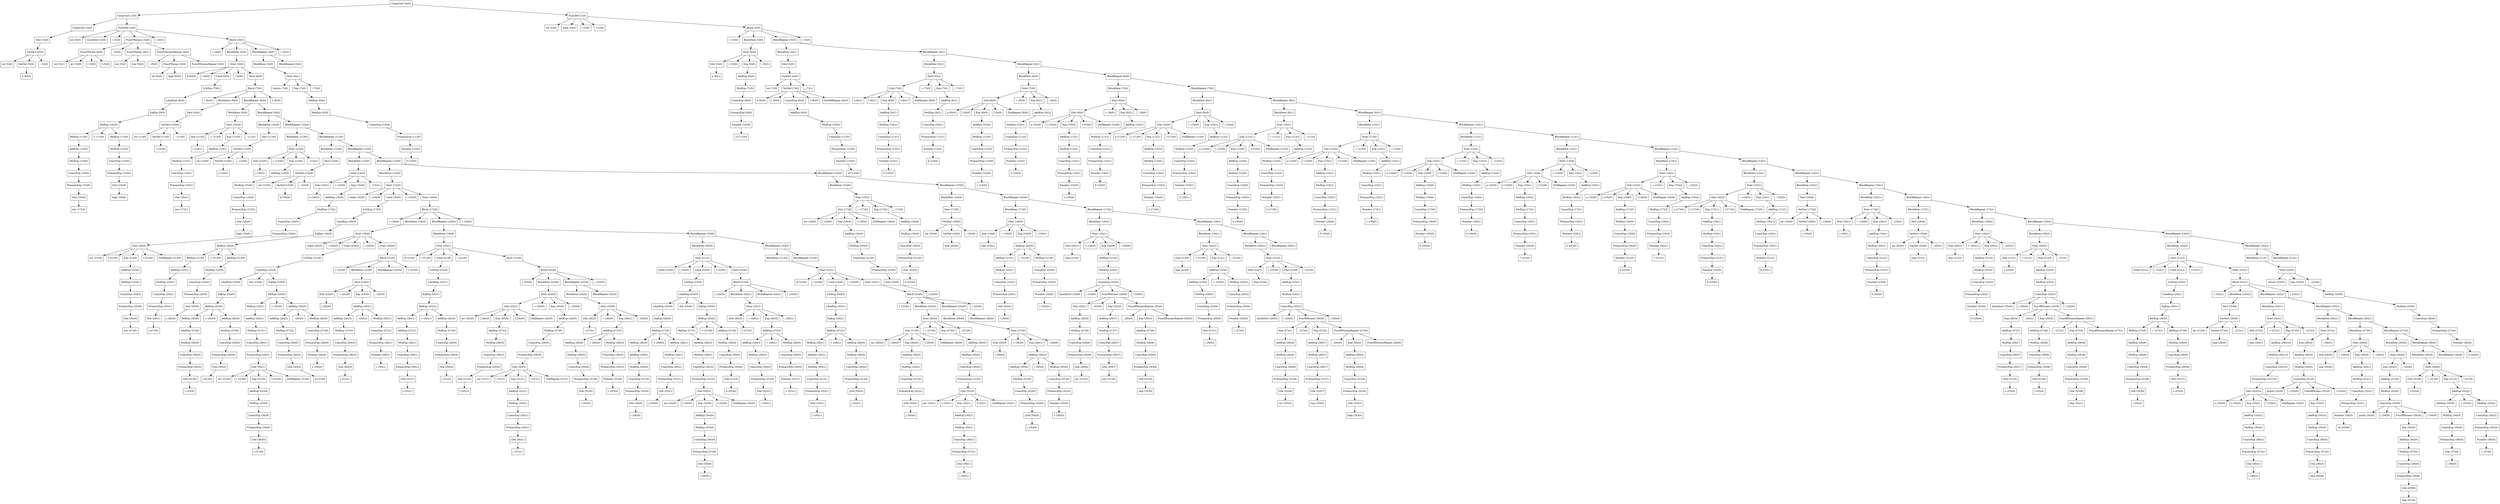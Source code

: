 digraph tree {
	fontname = "Consolas"
	fontsize = 24
	node[shape = "box"]

	"CompUnit (0)(0)" -> "CompUnit (1)(0)";
	"CompUnit (0)(0)" -> "FuncDef (1)(0)";
	"CompUnit (1)(0)" -> "CompUnit (2)(0)";
	"CompUnit (1)(0)" -> "FuncDef (2)(0)";
	"FuncDef (1)(0)" -> "int (2)(0)";
	"FuncDef (1)(0)" -> "main (2)(0)";
	"FuncDef (1)(0)" -> "( (2)(0)";
	"FuncDef (1)(0)" -> ") (2)(0)";
	"FuncDef (1)(0)" -> "Block (2)(0)";
	"CompUnit (2)(0)" -> "Decl (3)(0)";
	"FuncDef (2)(0)" -> "int (3)(0)";
	"FuncDef (2)(0)" -> "QuickSort (3)(0)";
	"FuncDef (2)(0)" -> "( (3)(0)";
	"FuncDef (2)(0)" -> "FuncFParams (3)(0)";
	"FuncDef (2)(0)" -> ") (3)(0)";
	"FuncDef (2)(0)" -> "Block (3)(0)";
	"Block (2)(0)" -> "{ (3)(0)";
	"Block (2)(0)" -> "BlockItem (3)(0)";
	"Block (2)(0)" -> "BlockRepeat (3)(0)";
	"Block (2)(0)" -> "} (3)(0)";
	"Decl (3)(0)" -> "VarDecl (4)(0)";
	"FuncFParams (3)(0)" -> "FuncFParam (4)(0)";
	"FuncFParams (3)(0)" -> ", (4)(0)";
	"FuncFParams (3)(0)" -> "FuncFParam (4)(1)";
	"FuncFParams (3)(0)" -> "FuncFParamsRepeat (4)(0)";
	"Block (3)(0)" -> "{ (4)(0)";
	"Block (3)(0)" -> "BlockItem (4)(0)";
	"Block (3)(0)" -> "BlockRepeat (4)(0)";
	"Block (3)(0)" -> "} (4)(0)";
	"BlockItem (3)(0)" -> "Stmt (4)(0)";
	"BlockRepeat (3)(0)" -> "BlockItem (4)(1)";
	"BlockRepeat (3)(0)" -> "BlockRepeat (4)(1)";
	"VarDecl (4)(0)" -> "int (5)(0)";
	"VarDecl (4)(0)" -> "VarDef (5)(0)";
	"VarDecl (4)(0)" -> "; (5)(0)";
	"FuncFParam (4)(0)" -> "int (5)(1)";
	"FuncFParam (4)(0)" -> "arr (5)(0)";
	"FuncFParam (4)(0)" -> "[ (5)(0)";
	"FuncFParam (4)(0)" -> "] (5)(0)";
	"FuncFParam (4)(1)" -> "int (5)(2)";
	"FuncFParam (4)(1)" -> "low (5)(0)";
	"FuncFParamsRepeat (4)(0)" -> ", (5)(0)";
	"FuncFParamsRepeat (4)(0)" -> "FuncFParam (5)(0)";
	"FuncFParamsRepeat (4)(0)" -> "FuncFParamsRepeat (5)(0)";
	"BlockItem (4)(0)" -> "Stmt (5)(0)";
	"BlockRepeat (4)(0)" -> "BlockItem (5)(0)";
	"BlockRepeat (4)(0)" -> "BlockRepeat (5)(0)";
	"Stmt (4)(0)" -> "LVal (5)(0)";
	"Stmt (4)(0)" -> "= (5)(0)";
	"Stmt (4)(0)" -> "Exp (5)(0)";
	"Stmt (4)(0)" -> "; (5)(1)";
	"BlockItem (4)(1)" -> "Decl (5)(0)";
	"BlockRepeat (4)(1)" -> "BlockItem (5)(1)";
	"BlockRepeat (4)(1)" -> "BlockRepeat (5)(1)";
	"VarDef (5)(0)" -> "n (6)(0)";
	"FuncFParam (5)(0)" -> "int (6)(0)";
	"FuncFParam (5)(0)" -> "high (6)(0)";
	"Stmt (5)(0)" -> "if (6)(0)";
	"Stmt (5)(0)" -> "( (6)(0)";
	"Stmt (5)(0)" -> "Cond (6)(0)";
	"Stmt (5)(0)" -> ") (6)(0)";
	"Stmt (5)(0)" -> "Stmt (6)(0)";
	"BlockItem (5)(0)" -> "Stmt (6)(1)";
	"LVal (5)(0)" -> "n (6)(1)";
	"Exp (5)(0)" -> "AddExp (6)(0)";
	"Decl (5)(0)" -> "VarDecl (6)(0)";
	"BlockItem (5)(1)" -> "Stmt (6)(2)";
	"BlockRepeat (5)(1)" -> "BlockItem (6)(0)";
	"BlockRepeat (5)(1)" -> "BlockRepeat (6)(0)";
	"Cond (6)(0)" -> "LOrExp (7)(0)";
	"Stmt (6)(0)" -> "Block (7)(0)";
	"Stmt (6)(1)" -> "return (7)(0)";
	"Stmt (6)(1)" -> "Exp (7)(0)";
	"Stmt (6)(1)" -> "; (7)(0)";
	"AddExp (6)(0)" -> "MulExp (7)(0)";
	"VarDecl (6)(0)" -> "int (7)(0)";
	"VarDecl (6)(0)" -> "VarDef (7)(0)";
	"VarDecl (6)(0)" -> "; (7)(1)";
	"Stmt (6)(2)" -> "LVal (7)(0)";
	"Stmt (6)(2)" -> "= (7)(0)";
	"Stmt (6)(2)" -> "Exp (7)(1)";
	"Stmt (6)(2)" -> "; (7)(2)";
	"BlockItem (6)(0)" -> "Stmt (7)(0)";
	"BlockRepeat (6)(0)" -> "BlockItem (7)(0)";
	"BlockRepeat (6)(0)" -> "BlockRepeat (7)(0)";
	"LOrExp (7)(0)" -> "LAndExp (8)(0)";
	"Block (7)(0)" -> "{ (8)(0)";
	"Block (7)(0)" -> "BlockItem (8)(0)";
	"Block (7)(0)" -> "BlockRepeat (8)(0)";
	"Block (7)(0)" -> "} (8)(0)";
	"Exp (7)(0)" -> "AddExp (8)(0)";
	"MulExp (7)(0)" -> "UnaryExp (8)(0)";
	"VarDef (7)(0)" -> "a (8)(0)";
	"VarDef (7)(0)" -> "[ (8)(0)";
	"VarDef (7)(0)" -> "ConstExp (8)(0)";
	"VarDef (7)(0)" -> "] (8)(0)";
	"VarDef (7)(0)" -> "VarDefRepeat (8)(0)";
	"LVal (7)(0)" -> "a (8)(1)";
	"LVal (7)(0)" -> "[ (8)(1)";
	"LVal (7)(0)" -> "Exp (8)(0)";
	"LVal (7)(0)" -> "] (8)(1)";
	"LVal (7)(0)" -> "LValRepeat (8)(0)";
	"Exp (7)(1)" -> "AddExp (8)(1)";
	"Stmt (7)(0)" -> "LVal (8)(0)";
	"Stmt (7)(0)" -> "= (8)(0)";
	"Stmt (7)(0)" -> "Exp (8)(1)";
	"Stmt (7)(0)" -> "; (8)(0)";
	"BlockItem (7)(0)" -> "Stmt (8)(0)";
	"BlockRepeat (7)(0)" -> "BlockItem (8)(1)";
	"BlockRepeat (7)(0)" -> "BlockRepeat (8)(1)";
	"LAndExp (8)(0)" -> "EqExp (9)(0)";
	"BlockItem (8)(0)" -> "Decl (9)(0)";
	"BlockRepeat (8)(0)" -> "BlockItem (9)(0)";
	"BlockRepeat (8)(0)" -> "BlockRepeat (9)(0)";
	"AddExp (8)(0)" -> "MulExp (9)(0)";
	"UnaryExp (8)(0)" -> "PrimaryExp (9)(0)";
	"ConstExp (8)(0)" -> "AddExp (9)(0)";
	"Exp (8)(0)" -> "AddExp (9)(1)";
	"AddExp (8)(1)" -> "MulExp (9)(1)";
	"LVal (8)(0)" -> "a (9)(0)";
	"LVal (8)(0)" -> "[ (9)(0)";
	"LVal (8)(0)" -> "Exp (9)(0)";
	"LVal (8)(0)" -> "] (9)(0)";
	"LVal (8)(0)" -> "LValRepeat (9)(0)";
	"Exp (8)(1)" -> "AddExp (9)(2)";
	"Stmt (8)(0)" -> "LVal (9)(0)";
	"Stmt (8)(0)" -> "= (9)(0)";
	"Stmt (8)(0)" -> "Exp (9)(1)";
	"Stmt (8)(0)" -> "; (9)(0)";
	"BlockItem (8)(1)" -> "Stmt (9)(0)";
	"BlockRepeat (8)(1)" -> "BlockItem (9)(1)";
	"BlockRepeat (8)(1)" -> "BlockRepeat (9)(1)";
	"EqExp (9)(0)" -> "RelExp (10)(0)";
	"Decl (9)(0)" -> "VarDecl (10)(0)";
	"BlockItem (9)(0)" -> "Stmt (10)(0)";
	"BlockRepeat (9)(0)" -> "BlockItem (10)(0)";
	"BlockRepeat (9)(0)" -> "BlockRepeat (10)(0)";
	"MulExp (9)(0)" -> "UnaryExp (10)(0)";
	"PrimaryExp (9)(0)" -> "Number (10)(0)";
	"AddExp (9)(0)" -> "MulExp (10)(0)";
	"AddExp (9)(1)" -> "MulExp (10)(1)";
	"MulExp (9)(1)" -> "UnaryExp (10)(1)";
	"Exp (9)(0)" -> "AddExp (10)(0)";
	"AddExp (9)(2)" -> "MulExp (10)(2)";
	"LVal (9)(0)" -> "a (10)(0)";
	"LVal (9)(0)" -> "[ (10)(0)";
	"LVal (9)(0)" -> "Exp (10)(0)";
	"LVal (9)(0)" -> "] (10)(0)";
	"LVal (9)(0)" -> "LValRepeat (10)(0)";
	"Exp (9)(1)" -> "AddExp (10)(1)";
	"Stmt (9)(0)" -> "LVal (10)(0)";
	"Stmt (9)(0)" -> "= (10)(0)";
	"Stmt (9)(0)" -> "Exp (10)(1)";
	"Stmt (9)(0)" -> "; (10)(0)";
	"BlockItem (9)(1)" -> "Stmt (10)(1)";
	"BlockRepeat (9)(1)" -> "BlockItem (10)(1)";
	"BlockRepeat (9)(1)" -> "BlockRepeat (10)(1)";
	"RelExp (10)(0)" -> "RelExp (11)(0)";
	"RelExp (10)(0)" -> "< (11)(0)";
	"RelExp (10)(0)" -> "AddExp (11)(0)";
	"VarDecl (10)(0)" -> "int (11)(0)";
	"VarDecl (10)(0)" -> "VarDef (11)(0)";
	"VarDecl (10)(0)" -> "; (11)(0)";
	"Stmt (10)(0)" -> "LVal (11)(0)";
	"Stmt (10)(0)" -> "= (11)(0)";
	"Stmt (10)(0)" -> "Exp (11)(0)";
	"Stmt (10)(0)" -> "; (11)(1)";
	"BlockItem (10)(0)" -> "Decl (11)(0)";
	"BlockRepeat (10)(0)" -> "BlockItem (11)(0)";
	"BlockRepeat (10)(0)" -> "BlockRepeat (11)(0)";
	"UnaryExp (10)(0)" -> "PrimaryExp (11)(0)";
	"Number (10)(0)" -> "10 (11)(0)";
	"MulExp (10)(0)" -> "UnaryExp (11)(0)";
	"MulExp (10)(1)" -> "UnaryExp (11)(1)";
	"UnaryExp (10)(1)" -> "PrimaryExp (11)(1)";
	"AddExp (10)(0)" -> "MulExp (11)(0)";
	"MulExp (10)(2)" -> "UnaryExp (11)(2)";
	"Exp (10)(0)" -> "AddExp (11)(1)";
	"AddExp (10)(1)" -> "MulExp (11)(1)";
	"LVal (10)(0)" -> "a (11)(0)";
	"LVal (10)(0)" -> "[ (11)(0)";
	"LVal (10)(0)" -> "Exp (11)(1)";
	"LVal (10)(0)" -> "] (11)(0)";
	"LVal (10)(0)" -> "LValRepeat (11)(0)";
	"Exp (10)(1)" -> "AddExp (11)(2)";
	"Stmt (10)(1)" -> "LVal (11)(1)";
	"Stmt (10)(1)" -> "= (11)(1)";
	"Stmt (10)(1)" -> "Exp (11)(2)";
	"Stmt (10)(1)" -> "; (11)(2)";
	"BlockItem (10)(1)" -> "Stmt (11)(0)";
	"BlockRepeat (10)(1)" -> "BlockItem (11)(1)";
	"BlockRepeat (10)(1)" -> "BlockRepeat (11)(1)";
	"RelExp (11)(0)" -> "AddExp (12)(0)";
	"AddExp (11)(0)" -> "MulExp (12)(0)";
	"VarDef (11)(0)" -> "i (12)(0)";
	"LVal (11)(0)" -> "i (12)(1)";
	"Exp (11)(0)" -> "AddExp (12)(1)";
	"Decl (11)(0)" -> "VarDecl (12)(0)";
	"BlockItem (11)(0)" -> "Stmt (12)(0)";
	"BlockRepeat (11)(0)" -> "BlockItem (12)(0)";
	"BlockRepeat (11)(0)" -> "BlockRepeat (12)(0)";
	"PrimaryExp (11)(0)" -> "Number (12)(0)";
	"UnaryExp (11)(0)" -> "PrimaryExp (12)(0)";
	"UnaryExp (11)(1)" -> "PrimaryExp (12)(1)";
	"PrimaryExp (11)(1)" -> "Number (12)(1)";
	"MulExp (11)(0)" -> "UnaryExp (12)(0)";
	"UnaryExp (11)(2)" -> "PrimaryExp (12)(2)";
	"AddExp (11)(1)" -> "MulExp (12)(1)";
	"MulExp (11)(1)" -> "UnaryExp (12)(1)";
	"Exp (11)(1)" -> "AddExp (12)(2)";
	"AddExp (11)(2)" -> "MulExp (12)(2)";
	"LVal (11)(1)" -> "a (12)(0)";
	"LVal (11)(1)" -> "[ (12)(0)";
	"LVal (11)(1)" -> "Exp (12)(0)";
	"LVal (11)(1)" -> "] (12)(0)";
	"LVal (11)(1)" -> "LValRepeat (12)(0)";
	"Exp (11)(2)" -> "AddExp (12)(3)";
	"Stmt (11)(0)" -> "LVal (12)(0)";
	"Stmt (11)(0)" -> "= (12)(0)";
	"Stmt (11)(0)" -> "Exp (12)(1)";
	"Stmt (11)(0)" -> "; (12)(0)";
	"BlockItem (11)(1)" -> "Stmt (12)(1)";
	"BlockRepeat (11)(1)" -> "BlockItem (12)(1)";
	"BlockRepeat (11)(1)" -> "BlockRepeat (12)(1)";
	"AddExp (12)(0)" -> "MulExp (13)(0)";
	"MulExp (12)(0)" -> "UnaryExp (13)(0)";
	"AddExp (12)(1)" -> "MulExp (13)(1)";
	"VarDecl (12)(0)" -> "int (13)(0)";
	"VarDecl (12)(0)" -> "VarDef (13)(0)";
	"VarDecl (12)(0)" -> "; (13)(0)";
	"Stmt (12)(0)" -> "LVal (13)(0)";
	"Stmt (12)(0)" -> "= (13)(0)";
	"Stmt (12)(0)" -> "Exp (13)(0)";
	"Stmt (12)(0)" -> "; (13)(1)";
	"BlockItem (12)(0)" -> "Decl (13)(0)";
	"BlockRepeat (12)(0)" -> "BlockItem (13)(0)";
	"BlockRepeat (12)(0)" -> "BlockRepeat (13)(0)";
	"Number (12)(0)" -> "0 (13)(0)";
	"PrimaryExp (12)(0)" -> "Number (13)(0)";
	"PrimaryExp (12)(1)" -> "Number (13)(1)";
	"Number (12)(1)" -> "4 (13)(0)";
	"UnaryExp (12)(0)" -> "PrimaryExp (13)(0)";
	"PrimaryExp (12)(2)" -> "Number (13)(2)";
	"MulExp (12)(1)" -> "UnaryExp (13)(1)";
	"UnaryExp (12)(1)" -> "PrimaryExp (13)(1)";
	"AddExp (12)(2)" -> "MulExp (13)(2)";
	"MulExp (12)(2)" -> "UnaryExp (13)(2)";
	"Exp (12)(0)" -> "AddExp (13)(0)";
	"AddExp (12)(3)" -> "MulExp (13)(3)";
	"LVal (12)(0)" -> "a (13)(0)";
	"LVal (12)(0)" -> "[ (13)(0)";
	"LVal (12)(0)" -> "Exp (13)(1)";
	"LVal (12)(0)" -> "] (13)(0)";
	"LVal (12)(0)" -> "LValRepeat (13)(0)";
	"Exp (12)(1)" -> "AddExp (13)(1)";
	"Stmt (12)(1)" -> "LVal (13)(1)";
	"Stmt (12)(1)" -> "= (13)(1)";
	"Stmt (12)(1)" -> "Exp (13)(2)";
	"Stmt (12)(1)" -> "; (13)(2)";
	"BlockItem (12)(1)" -> "Stmt (13)(0)";
	"BlockRepeat (12)(1)" -> "BlockItem (13)(1)";
	"BlockRepeat (12)(1)" -> "BlockRepeat (13)(1)";
	"MulExp (13)(0)" -> "UnaryExp (14)(0)";
	"UnaryExp (13)(0)" -> "PrimaryExp (14)(0)";
	"MulExp (13)(1)" -> "UnaryExp (14)(1)";
	"VarDef (13)(0)" -> "j (14)(0)";
	"LVal (13)(0)" -> "j (14)(1)";
	"Exp (13)(0)" -> "AddExp (14)(0)";
	"Decl (13)(0)" -> "VarDecl (14)(0)";
	"BlockItem (13)(0)" -> "Stmt (14)(0)";
	"BlockRepeat (13)(0)" -> "BlockItem (14)(0)";
	"BlockRepeat (13)(0)" -> "BlockRepeat (14)(0)";
	"Number (13)(0)" -> "10 (14)(0)";
	"Number (13)(1)" -> "0 (14)(0)";
	"PrimaryExp (13)(0)" -> "Number (14)(0)";
	"Number (13)(2)" -> "3 (14)(0)";
	"UnaryExp (13)(1)" -> "PrimaryExp (14)(1)";
	"PrimaryExp (13)(1)" -> "Number (14)(1)";
	"MulExp (13)(2)" -> "UnaryExp (14)(2)";
	"UnaryExp (13)(2)" -> "PrimaryExp (14)(2)";
	"AddExp (13)(0)" -> "MulExp (14)(0)";
	"MulExp (13)(3)" -> "UnaryExp (14)(3)";
	"Exp (13)(1)" -> "AddExp (14)(1)";
	"AddExp (13)(1)" -> "MulExp (14)(1)";
	"LVal (13)(1)" -> "a (14)(0)";
	"LVal (13)(1)" -> "[ (14)(0)";
	"LVal (13)(1)" -> "Exp (14)(0)";
	"LVal (13)(1)" -> "] (14)(0)";
	"LVal (13)(1)" -> "LValRepeat (14)(0)";
	"Exp (13)(2)" -> "AddExp (14)(2)";
	"Stmt (13)(0)" -> "LVal (14)(0)";
	"Stmt (13)(0)" -> "= (14)(0)";
	"Stmt (13)(0)" -> "Exp (14)(1)";
	"Stmt (13)(0)" -> "; (14)(0)";
	"BlockItem (13)(1)" -> "Stmt (14)(1)";
	"BlockRepeat (13)(1)" -> "BlockItem (14)(1)";
	"BlockRepeat (13)(1)" -> "BlockRepeat (14)(1)";
	"UnaryExp (14)(0)" -> "PrimaryExp (15)(0)";
	"PrimaryExp (14)(0)" -> "LVal (15)(0)";
	"UnaryExp (14)(1)" -> "PrimaryExp (15)(1)";
	"AddExp (14)(0)" -> "MulExp (15)(0)";
	"VarDecl (14)(0)" -> "int (15)(0)";
	"VarDecl (14)(0)" -> "VarDef (15)(0)";
	"VarDecl (14)(0)" -> "; (15)(0)";
	"Stmt (14)(0)" -> "LVal (15)(1)";
	"Stmt (14)(0)" -> "= (15)(0)";
	"Stmt (14)(0)" -> "Exp (15)(0)";
	"Stmt (14)(0)" -> "; (15)(1)";
	"BlockItem (14)(0)" -> "Stmt (15)(0)";
	"BlockRepeat (14)(0)" -> "BlockItem (15)(0)";
	"BlockRepeat (14)(0)" -> "BlockRepeat (15)(0)";
	"Number (14)(0)" -> "1 (15)(0)";
	"PrimaryExp (14)(1)" -> "Number (15)(0)";
	"Number (14)(1)" -> "9 (15)(0)";
	"UnaryExp (14)(2)" -> "PrimaryExp (15)(2)";
	"PrimaryExp (14)(2)" -> "Number (15)(1)";
	"MulExp (14)(0)" -> "UnaryExp (15)(0)";
	"UnaryExp (14)(3)" -> "PrimaryExp (15)(3)";
	"AddExp (14)(1)" -> "MulExp (15)(1)";
	"MulExp (14)(1)" -> "UnaryExp (15)(1)";
	"Exp (14)(0)" -> "AddExp (15)(0)";
	"AddExp (14)(2)" -> "MulExp (15)(2)";
	"LVal (14)(0)" -> "a (15)(0)";
	"LVal (14)(0)" -> "[ (15)(0)";
	"LVal (14)(0)" -> "Exp (15)(1)";
	"LVal (14)(0)" -> "] (15)(0)";
	"LVal (14)(0)" -> "LValRepeat (15)(0)";
	"Exp (14)(1)" -> "AddExp (15)(1)";
	"Stmt (14)(1)" -> "LVal (15)(2)";
	"Stmt (14)(1)" -> "= (15)(1)";
	"Stmt (14)(1)" -> "Exp (15)(2)";
	"Stmt (14)(1)" -> "; (15)(2)";
	"BlockItem (14)(1)" -> "Stmt (15)(1)";
	"BlockRepeat (14)(1)" -> "BlockItem (15)(1)";
	"BlockRepeat (14)(1)" -> "BlockRepeat (15)(1)";
	"PrimaryExp (15)(0)" -> "LVal (16)(0)";
	"LVal (15)(0)" -> "high (16)(0)";
	"PrimaryExp (15)(1)" -> "LVal (16)(1)";
	"MulExp (15)(0)" -> "UnaryExp (16)(0)";
	"VarDef (15)(0)" -> "k (16)(0)";
	"LVal (15)(1)" -> "k (16)(1)";
	"Exp (15)(0)" -> "AddExp (16)(0)";
	"Stmt (15)(0)" -> "while (16)(0)";
	"Stmt (15)(0)" -> "( (16)(0)";
	"Stmt (15)(0)" -> "Cond (16)(0)";
	"Stmt (15)(0)" -> ") (16)(0)";
	"Stmt (15)(0)" -> "Stmt (16)(0)";
	"BlockItem (15)(0)" -> "Stmt (16)(1)";
	"BlockRepeat (15)(0)" -> "BlockItem (16)(0)";
	"BlockRepeat (15)(0)" -> "BlockRepeat (16)(0)";
	"Number (15)(0)" -> "2 (16)(0)";
	"PrimaryExp (15)(2)" -> "Number (16)(0)";
	"Number (15)(1)" -> "2 (16)(1)";
	"UnaryExp (15)(0)" -> "PrimaryExp (16)(0)";
	"PrimaryExp (15)(3)" -> "Number (16)(1)";
	"MulExp (15)(1)" -> "UnaryExp (16)(1)";
	"UnaryExp (15)(1)" -> "PrimaryExp (16)(1)";
	"AddExp (15)(0)" -> "MulExp (16)(0)";
	"MulExp (15)(2)" -> "UnaryExp (16)(2)";
	"Exp (15)(1)" -> "AddExp (16)(1)";
	"AddExp (15)(1)" -> "MulExp (16)(1)";
	"LVal (15)(2)" -> "a (16)(0)";
	"LVal (15)(2)" -> "[ (16)(0)";
	"LVal (15)(2)" -> "Exp (16)(0)";
	"LVal (15)(2)" -> "] (16)(0)";
	"LVal (15)(2)" -> "LValRepeat (16)(0)";
	"Exp (15)(2)" -> "AddExp (16)(2)";
	"Stmt (15)(1)" -> "LVal (16)(2)";
	"Stmt (15)(1)" -> "= (16)(0)";
	"Stmt (15)(1)" -> "Exp (16)(1)";
	"Stmt (15)(1)" -> "; (16)(0)";
	"BlockItem (15)(1)" -> "Decl (16)(0)";
	"BlockRepeat (15)(1)" -> "BlockItem (16)(1)";
	"BlockRepeat (15)(1)" -> "BlockRepeat (16)(1)";
	"LVal (16)(0)" -> "low (17)(0)";
	"LVal (16)(1)" -> "low (17)(1)";
	"UnaryExp (16)(0)" -> "PrimaryExp (17)(0)";
	"AddExp (16)(0)" -> "MulExp (17)(0)";
	"Cond (16)(0)" -> "LOrExp (17)(0)";
	"Stmt (16)(0)" -> "Block (17)(0)";
	"Stmt (16)(1)" -> "LVal (17)(0)";
	"Stmt (16)(1)" -> "= (17)(0)";
	"Stmt (16)(1)" -> "Exp (17)(0)";
	"Stmt (16)(1)" -> "; (17)(0)";
	"BlockItem (16)(0)" -> "Decl (17)(0)";
	"BlockRepeat (16)(0)" -> "BlockItem (17)(0)";
	"BlockRepeat (16)(0)" -> "BlockRepeat (17)(0)";
	"Number (16)(0)" -> "3 (17)(0)";
	"PrimaryExp (16)(0)" -> "Number (17)(0)";
	"Number (16)(1)" -> "0 (17)(0)";
	"UnaryExp (16)(1)" -> "PrimaryExp (17)(1)";
	"PrimaryExp (16)(1)" -> "Number (17)(1)";
	"MulExp (16)(0)" -> "UnaryExp (17)(0)";
	"UnaryExp (16)(2)" -> "PrimaryExp (17)(2)";
	"AddExp (16)(1)" -> "MulExp (17)(1)";
	"MulExp (16)(1)" -> "UnaryExp (17)(1)";
	"Exp (16)(0)" -> "AddExp (17)(0)";
	"AddExp (16)(2)" -> "MulExp (17)(2)";
	"LVal (16)(2)" -> "a (17)(0)";
	"LVal (16)(2)" -> "[ (17)(0)";
	"LVal (16)(2)" -> "Exp (17)(1)";
	"LVal (16)(2)" -> "] (17)(0)";
	"LVal (16)(2)" -> "LValRepeat (17)(0)";
	"Exp (16)(1)" -> "AddExp (17)(1)";
	"Decl (16)(0)" -> "VarDecl (17)(0)";
	"BlockItem (16)(1)" -> "Stmt (17)(0)";
	"BlockRepeat (16)(1)" -> "BlockItem (17)(1)";
	"BlockRepeat (16)(1)" -> "BlockRepeat (17)(1)";
	"PrimaryExp (17)(0)" -> "LVal (18)(0)";
	"MulExp (17)(0)" -> "UnaryExp (18)(0)";
	"LOrExp (17)(0)" -> "LAndExp (18)(0)";
	"Block (17)(0)" -> "{ (18)(0)";
	"Block (17)(0)" -> "BlockItem (18)(0)";
	"Block (17)(0)" -> "BlockRepeat (18)(0)";
	"Block (17)(0)" -> "} (18)(0)";
	"LVal (17)(0)" -> "arr (18)(0)";
	"LVal (17)(0)" -> "[ (18)(0)";
	"LVal (17)(0)" -> "Exp (18)(0)";
	"LVal (17)(0)" -> "] (18)(0)";
	"LVal (17)(0)" -> "LValRepeat (18)(0)";
	"Exp (17)(0)" -> "AddExp (18)(0)";
	"Decl (17)(0)" -> "VarDecl (18)(0)";
	"BlockItem (17)(0)" -> "Stmt (18)(0)";
	"BlockRepeat (17)(0)" -> "BlockItem (18)(1)";
	"BlockRepeat (17)(0)" -> "BlockRepeat (18)(1)";
	"Number (17)(0)" -> "4 (18)(0)";
	"PrimaryExp (17)(1)" -> "Number (18)(0)";
	"Number (17)(1)" -> "1 (18)(0)";
	"UnaryExp (17)(0)" -> "PrimaryExp (18)(0)";
	"PrimaryExp (17)(2)" -> "Number (18)(1)";
	"MulExp (17)(1)" -> "UnaryExp (18)(1)";
	"UnaryExp (17)(1)" -> "PrimaryExp (18)(1)";
	"AddExp (17)(0)" -> "MulExp (18)(0)";
	"MulExp (17)(2)" -> "UnaryExp (18)(2)";
	"Exp (17)(1)" -> "AddExp (18)(1)";
	"AddExp (17)(1)" -> "MulExp (18)(1)";
	"VarDecl (17)(0)" -> "int (18)(0)";
	"VarDecl (17)(0)" -> "VarDef (18)(0)";
	"VarDecl (17)(0)" -> "; (18)(0)";
	"Stmt (17)(0)" -> "LVal (18)(1)";
	"Stmt (17)(0)" -> "= (18)(0)";
	"Stmt (17)(0)" -> "Exp (18)(1)";
	"Stmt (17)(0)" -> "; (18)(1)";
	"BlockItem (17)(1)" -> "Decl (18)(0)";
	"BlockRepeat (17)(1)" -> "BlockItem (18)(2)";
	"BlockRepeat (17)(1)" -> "BlockRepeat (18)(2)";
	"LVal (18)(0)" -> "high (19)(0)";
	"UnaryExp (18)(0)" -> "PrimaryExp (19)(0)";
	"LAndExp (18)(0)" -> "EqExp (19)(0)";
	"BlockItem (18)(0)" -> "Stmt (19)(0)";
	"BlockRepeat (18)(0)" -> "BlockItem (19)(0)";
	"BlockRepeat (18)(0)" -> "BlockRepeat (19)(0)";
	"Exp (18)(0)" -> "AddExp (19)(0)";
	"AddExp (18)(0)" -> "MulExp (19)(0)";
	"VarDecl (18)(0)" -> "int (19)(0)";
	"VarDecl (18)(0)" -> "VarDef (19)(0)";
	"VarDecl (18)(0)" -> "; (19)(0)";
	"Stmt (18)(0)" -> "LVal (19)(0)";
	"Stmt (18)(0)" -> "= (19)(0)";
	"Stmt (18)(0)" -> "Exp (19)(0)";
	"Stmt (18)(0)" -> "; (19)(1)";
	"BlockItem (18)(1)" -> "Stmt (19)(1)";
	"BlockRepeat (18)(1)" -> "BlockItem (19)(1)";
	"BlockRepeat (18)(1)" -> "BlockRepeat (19)(1)";
	"Number (18)(0)" -> "5 (19)(0)";
	"PrimaryExp (18)(0)" -> "Number (19)(0)";
	"Number (18)(1)" -> "6 (19)(0)";
	"UnaryExp (18)(1)" -> "PrimaryExp (19)(1)";
	"PrimaryExp (18)(1)" -> "Number (19)(1)";
	"MulExp (18)(0)" -> "UnaryExp (19)(0)";
	"UnaryExp (18)(2)" -> "PrimaryExp (19)(2)";
	"AddExp (18)(1)" -> "MulExp (19)(1)";
	"MulExp (18)(1)" -> "UnaryExp (19)(1)";
	"VarDef (18)(0)" -> "i (19)(0)";
	"LVal (18)(1)" -> "i (19)(1)";
	"Exp (18)(1)" -> "AddExp (19)(1)";
	"Decl (18)(0)" -> "VarDecl (19)(0)";
	"BlockItem (18)(2)" -> "Stmt (19)(2)";
	"BlockRepeat (18)(2)" -> "BlockItem (19)(2)";
	"BlockRepeat (18)(2)" -> "BlockRepeat (19)(2)";
	"PrimaryExp (19)(0)" -> "LVal (20)(0)";
	"EqExp (19)(0)" -> "RelExp (20)(0)";
	"Stmt (19)(0)" -> "while (20)(0)";
	"Stmt (19)(0)" -> "( (20)(0)";
	"Stmt (19)(0)" -> "Cond (20)(0)";
	"Stmt (19)(0)" -> ") (20)(0)";
	"Stmt (19)(0)" -> "Stmt (20)(0)";
	"BlockItem (19)(0)" -> "Stmt (20)(1)";
	"BlockRepeat (19)(0)" -> "BlockItem (20)(0)";
	"BlockRepeat (19)(0)" -> "BlockRepeat (20)(0)";
	"AddExp (19)(0)" -> "MulExp (20)(0)";
	"MulExp (19)(0)" -> "UnaryExp (20)(0)";
	"VarDef (19)(0)" -> "tmp (20)(0)";
	"LVal (19)(0)" -> "tmp (20)(1)";
	"Exp (19)(0)" -> "AddExp (20)(0)";
	"Stmt (19)(1)" -> "LVal (20)(1)";
	"Stmt (19)(1)" -> "= (20)(0)";
	"Stmt (19)(1)" -> "Exp (20)(0)";
	"Stmt (19)(1)" -> "; (20)(0)";
	"BlockItem (19)(1)" -> "Stmt (20)(2)";
	"BlockRepeat (19)(1)" -> "BlockItem (20)(1)";
	"BlockRepeat (19)(1)" -> "BlockRepeat (20)(1)";
	"Number (19)(0)" -> "6 (20)(0)";
	"PrimaryExp (19)(1)" -> "Number (20)(0)";
	"Number (19)(1)" -> "5 (20)(0)";
	"UnaryExp (19)(0)" -> "PrimaryExp (20)(0)";
	"PrimaryExp (19)(2)" -> "Number (20)(1)";
	"MulExp (19)(1)" -> "UnaryExp (20)(1)";
	"UnaryExp (19)(1)" -> "PrimaryExp (20)(1)";
	"AddExp (19)(1)" -> "MulExp (20)(1)";
	"VarDecl (19)(0)" -> "int (20)(0)";
	"VarDecl (19)(0)" -> "VarDef (20)(0)";
	"VarDecl (19)(0)" -> "; (20)(1)";
	"Stmt (19)(2)" -> "LVal (20)(2)";
	"Stmt (19)(2)" -> "= (20)(1)";
	"Stmt (19)(2)" -> "Exp (20)(1)";
	"Stmt (19)(2)" -> "; (20)(2)";
	"BlockItem (19)(2)" -> "Stmt (20)(3)";
	"BlockRepeat (19)(2)" -> "BlockItem (20)(2)";
	"BlockRepeat (19)(2)" -> "BlockRepeat (20)(2)";
	"LVal (20)(0)" -> "arr (21)(0)";
	"LVal (20)(0)" -> "[ (21)(0)";
	"LVal (20)(0)" -> "Exp (21)(0)";
	"LVal (20)(0)" -> "] (21)(0)";
	"LVal (20)(0)" -> "LValRepeat (21)(0)";
	"RelExp (20)(0)" -> "RelExp (21)(0)";
	"RelExp (20)(0)" -> "< (21)(0)";
	"RelExp (20)(0)" -> "AddExp (21)(0)";
	"Cond (20)(0)" -> "LOrExp (21)(0)";
	"Stmt (20)(0)" -> "Block (21)(0)";
	"Stmt (20)(1)" -> "if (21)(0)";
	"Stmt (20)(1)" -> "( (21)(0)";
	"Stmt (20)(1)" -> "Cond (21)(0)";
	"Stmt (20)(1)" -> ") (21)(0)";
	"Stmt (20)(1)" -> "Stmt (21)(0)";
	"BlockItem (20)(0)" -> "Stmt (21)(1)";
	"BlockRepeat (20)(0)" -> "BlockItem (21)(0)";
	"BlockRepeat (20)(0)" -> "BlockRepeat (21)(0)";
	"MulExp (20)(0)" -> "UnaryExp (21)(0)";
	"UnaryExp (20)(0)" -> "PrimaryExp (21)(0)";
	"AddExp (20)(0)" -> "AddExp (21)(1)";
	"AddExp (20)(0)" -> "- (21)(0)";
	"AddExp (20)(0)" -> "MulExp (21)(0)";
	"LVal (20)(1)" -> "tmp (21)(0)";
	"Exp (20)(0)" -> "AddExp (21)(2)";
	"Stmt (20)(2)" -> "LVal (21)(0)";
	"Stmt (20)(2)" -> "= (21)(0)";
	"Stmt (20)(2)" -> "Exp (21)(1)";
	"Stmt (20)(2)" -> "; (21)(0)";
	"BlockItem (20)(1)" -> "Stmt (21)(2)";
	"Number (20)(0)" -> "7 (21)(0)";
	"PrimaryExp (20)(0)" -> "Number (21)(0)";
	"Number (20)(1)" -> "7 (21)(1)";
	"UnaryExp (20)(1)" -> "PrimaryExp (21)(1)";
	"PrimaryExp (20)(1)" -> "Number (21)(1)";
	"MulExp (20)(1)" -> "UnaryExp (21)(1)";
	"VarDef (20)(0)" -> "tmp (21)(1)";
	"LVal (20)(2)" -> "tmp (21)(2)";
	"Exp (20)(1)" -> "AddExp (21)(3)";
	"Stmt (20)(3)" -> "LVal (21)(1)";
	"Stmt (20)(3)" -> "= (21)(1)";
	"Stmt (20)(3)" -> "Exp (21)(2)";
	"Stmt (20)(3)" -> "; (21)(1)";
	"BlockItem (20)(2)" -> "Stmt (21)(3)";
	"BlockRepeat (20)(2)" -> "BlockItem (21)(1)";
	"BlockRepeat (20)(2)" -> "BlockRepeat (21)(1)";
	"Exp (21)(0)" -> "AddExp (22)(0)";
	"RelExp (21)(0)" -> "AddExp (22)(1)";
	"AddExp (21)(0)" -> "MulExp (22)(0)";
	"LOrExp (21)(0)" -> "LAndExp (22)(0)";
	"Block (21)(0)" -> "{ (22)(0)";
	"Block (21)(0)" -> "BlockItem (22)(0)";
	"Block (21)(0)" -> "BlockRepeat (22)(0)";
	"Block (21)(0)" -> "} (22)(0)";
	"Cond (21)(0)" -> "LOrExp (22)(0)";
	"Stmt (21)(0)" -> "Block (22)(0)";
	"Stmt (21)(1)" -> "while (22)(0)";
	"Stmt (21)(1)" -> "( (22)(0)";
	"Stmt (21)(1)" -> "Cond (22)(0)";
	"Stmt (21)(1)" -> ") (22)(0)";
	"Stmt (21)(1)" -> "Stmt (22)(0)";
	"BlockItem (21)(0)" -> "Stmt (22)(1)";
	"UnaryExp (21)(0)" -> "PrimaryExp (22)(0)";
	"PrimaryExp (21)(0)" -> "LVal (22)(0)";
	"AddExp (21)(1)" -> "MulExp (22)(1)";
	"MulExp (21)(0)" -> "UnaryExp (22)(0)";
	"AddExp (21)(2)" -> "MulExp (22)(2)";
	"LVal (21)(0)" -> "tmp (22)(0)";
	"Exp (21)(1)" -> "AddExp (22)(2)";
	"Stmt (21)(2)" -> "LVal (22)(1)";
	"Stmt (21)(2)" -> "= (22)(0)";
	"Stmt (21)(2)" -> "Exp (22)(0)";
	"Stmt (21)(2)" -> "; (22)(0)";
	"Number (21)(0)" -> "8 (22)(0)";
	"PrimaryExp (21)(1)" -> "Number (22)(0)";
	"Number (21)(1)" -> "8 (22)(1)";
	"UnaryExp (21)(1)" -> "PrimaryExp (22)(1)";
	"AddExp (21)(3)" -> "MulExp (22)(3)";
	"LVal (21)(1)" -> "i (22)(0)";
	"Exp (21)(2)" -> "AddExp (22)(3)";
	"Stmt (21)(3)" -> "while (22)(1)";
	"Stmt (21)(3)" -> "( (22)(1)";
	"Stmt (21)(3)" -> "Cond (22)(1)";
	"Stmt (21)(3)" -> ") (22)(1)";
	"Stmt (21)(3)" -> "Stmt (22)(2)";
	"BlockItem (21)(1)" -> "Stmt (22)(3)";
	"AddExp (22)(0)" -> "MulExp (23)(0)";
	"AddExp (22)(1)" -> "MulExp (23)(1)";
	"MulExp (22)(0)" -> "UnaryExp (23)(0)";
	"LAndExp (22)(0)" -> "LAndExp (23)(0)";
	"LAndExp (22)(0)" -> "&& (23)(0)";
	"LAndExp (22)(0)" -> "EqExp (23)(0)";
	"BlockItem (22)(0)" -> "Stmt (23)(0)";
	"LOrExp (22)(0)" -> "LAndExp (23)(1)";
	"Block (22)(0)" -> "{ (23)(0)";
	"Block (22)(0)" -> "BlockItem (23)(0)";
	"Block (22)(0)" -> "BlockRepeat (23)(0)";
	"Block (22)(0)" -> "} (23)(0)";
	"Cond (22)(0)" -> "LOrExp (23)(0)";
	"Stmt (22)(0)" -> "Block (23)(0)";
	"Stmt (22)(1)" -> "if (23)(0)";
	"Stmt (22)(1)" -> "( (23)(0)";
	"Stmt (22)(1)" -> "Cond (23)(0)";
	"Stmt (22)(1)" -> ") (23)(0)";
	"Stmt (22)(1)" -> "Stmt (23)(1)";
	"PrimaryExp (22)(0)" -> "LVal (23)(0)";
	"LVal (22)(0)" -> "k (23)(0)";
	"MulExp (22)(1)" -> "UnaryExp (23)(1)";
	"UnaryExp (22)(0)" -> "PrimaryExp (23)(0)";
	"MulExp (22)(2)" -> "UnaryExp (23)(2)";
	"AddExp (22)(2)" -> "AddExp (23)(0)";
	"AddExp (22)(2)" -> "+ (23)(0)";
	"AddExp (22)(2)" -> "MulExp (23)(2)";
	"LVal (22)(1)" -> "tmp (23)(0)";
	"Exp (22)(0)" -> "AddExp (23)(1)";
	"Number (22)(0)" -> "9 (23)(0)";
	"PrimaryExp (22)(1)" -> "Number (23)(0)";
	"MulExp (22)(3)" -> "UnaryExp (23)(3)";
	"AddExp (22)(3)" -> "MulExp (23)(3)";
	"Cond (22)(1)" -> "LOrExp (23)(1)";
	"Stmt (22)(2)" -> "Block (23)(1)";
	"Stmt (22)(3)" -> "return (23)(0)";
	"Stmt (22)(3)" -> "Exp (23)(0)";
	"Stmt (22)(3)" -> "; (23)(0)";
	"MulExp (23)(0)" -> "UnaryExp (24)(0)";
	"MulExp (23)(1)" -> "UnaryExp (24)(1)";
	"UnaryExp (23)(0)" -> "PrimaryExp (24)(0)";
	"LAndExp (23)(0)" -> "EqExp (24)(0)";
	"EqExp (23)(0)" -> "RelExp (24)(0)";
	"Stmt (23)(0)" -> "LVal (24)(0)";
	"Stmt (23)(0)" -> "= (24)(0)";
	"Stmt (23)(0)" -> "Exp (24)(0)";
	"Stmt (23)(0)" -> "; (24)(0)";
	"LAndExp (23)(1)" -> "EqExp (24)(1)";
	"BlockItem (23)(0)" -> "Stmt (24)(0)";
	"BlockRepeat (23)(0)" -> "BlockItem (24)(0)";
	"BlockRepeat (23)(0)" -> "BlockRepeat (24)(0)";
	"LOrExp (23)(0)" -> "LAndExp (24)(0)";
	"Block (23)(0)" -> "{ (24)(0)";
	"Block (23)(0)" -> "BlockItem (24)(1)";
	"Block (23)(0)" -> "BlockRepeat (24)(1)";
	"Block (23)(0)" -> "} (24)(0)";
	"Cond (23)(0)" -> "LOrExp (24)(0)";
	"Stmt (23)(1)" -> "Block (24)(0)";
	"LVal (23)(0)" -> "i (24)(0)";
	"UnaryExp (23)(1)" -> "PrimaryExp (24)(1)";
	"PrimaryExp (23)(0)" -> "Number (24)(0)";
	"UnaryExp (23)(2)" -> "QuickSort (24)(0)";
	"UnaryExp (23)(2)" -> "( (24)(0)";
	"UnaryExp (23)(2)" -> "FuncRParams (24)(0)";
	"UnaryExp (23)(2)" -> ") (24)(0)";
	"AddExp (23)(0)" -> "MulExp (24)(0)";
	"MulExp (23)(2)" -> "UnaryExp (24)(2)";
	"AddExp (23)(1)" -> "MulExp (24)(1)";
	"Number (23)(0)" -> "0 (24)(0)";
	"UnaryExp (23)(3)" -> "PrimaryExp (24)(2)";
	"MulExp (23)(3)" -> "UnaryExp (24)(3)";
	"LOrExp (23)(1)" -> "LAndExp (24)(1)";
	"Block (23)(1)" -> "{ (24)(1)";
	"Block (23)(1)" -> "BlockItem (24)(2)";
	"Block (23)(1)" -> "BlockRepeat (24)(2)";
	"Block (23)(1)" -> "} (24)(1)";
	"Exp (23)(0)" -> "AddExp (24)(0)";
	"UnaryExp (24)(0)" -> "PrimaryExp (25)(0)";
	"UnaryExp (24)(1)" -> "PrimaryExp (25)(1)";
	"PrimaryExp (24)(0)" -> "LVal (25)(0)";
	"EqExp (24)(0)" -> "RelExp (25)(0)";
	"RelExp (24)(0)" -> "RelExp (25)(1)";
	"RelExp (24)(0)" -> "> (25)(0)";
	"RelExp (24)(0)" -> "AddExp (25)(0)";
	"LVal (24)(0)" -> "j (25)(0)";
	"Exp (24)(0)" -> "AddExp (25)(1)";
	"EqExp (24)(1)" -> "RelExp (25)(2)";
	"Stmt (24)(0)" -> "LVal (25)(1)";
	"Stmt (24)(0)" -> "= (25)(0)";
	"Stmt (24)(0)" -> "Exp (25)(0)";
	"Stmt (24)(0)" -> "; (25)(0)";
	"BlockItem (24)(0)" -> "Stmt (25)(0)";
	"LAndExp (24)(0)" -> "LAndExp (25)(0)";
	"LAndExp (24)(0)" -> "&& (25)(0)";
	"LAndExp (24)(0)" -> "EqExp (25)(0)";
	"BlockItem (24)(1)" -> "Stmt (25)(1)";
	"LOrExp (24)(0)" -> "LAndExp (25)(1)";
	"Block (24)(0)" -> "{ (25)(0)";
	"Block (24)(0)" -> "BlockItem (25)(0)";
	"Block (24)(0)" -> "BlockRepeat (25)(0)";
	"Block (24)(0)" -> "} (25)(0)";
	"PrimaryExp (24)(1)" -> "LVal (25)(2)";
	"Number (24)(0)" -> "1 (25)(0)";
	"FuncRParams (24)(0)" -> "Exp (25)(1)";
	"FuncRParams (24)(0)" -> ", (25)(0)";
	"FuncRParams (24)(0)" -> "Exp (25)(2)";
	"FuncRParams (24)(0)" -> "FuncRParamsRepeat (25)(0)";
	"MulExp (24)(0)" -> "UnaryExp (25)(0)";
	"UnaryExp (24)(2)" -> "PrimaryExp (25)(2)";
	"MulExp (24)(1)" -> "UnaryExp (25)(1)";
	"PrimaryExp (24)(2)" -> "Number (25)(0)";
	"UnaryExp (24)(3)" -> "QuickSort (25)(0)";
	"UnaryExp (24)(3)" -> "( (25)(0)";
	"UnaryExp (24)(3)" -> "FuncRParams (25)(0)";
	"UnaryExp (24)(3)" -> ") (25)(0)";
	"LAndExp (24)(1)" -> "EqExp (25)(1)";
	"BlockItem (24)(2)" -> "Decl (25)(0)";
	"BlockRepeat (24)(2)" -> "BlockItem (25)(1)";
	"BlockRepeat (24)(2)" -> "BlockRepeat (25)(1)";
	"AddExp (24)(0)" -> "MulExp (25)(0)";
	"PrimaryExp (25)(0)" -> "LVal (26)(0)";
	"PrimaryExp (25)(1)" -> "LVal (26)(1)";
	"LVal (25)(0)" -> "j (26)(0)";
	"RelExp (25)(0)" -> "RelExp (26)(0)";
	"RelExp (25)(0)" -> "< (26)(0)";
	"RelExp (25)(0)" -> "AddExp (26)(0)";
	"RelExp (25)(1)" -> "AddExp (26)(1)";
	"AddExp (25)(0)" -> "AddExp (26)(2)";
	"AddExp (25)(0)" -> "- (26)(0)";
	"AddExp (25)(0)" -> "MulExp (26)(0)";
	"AddExp (25)(1)" -> "AddExp (26)(3)";
	"AddExp (25)(1)" -> "- (26)(1)";
	"AddExp (25)(1)" -> "MulExp (26)(1)";
	"RelExp (25)(2)" -> "RelExp (26)(1)";
	"RelExp (25)(2)" -> "< (26)(1)";
	"RelExp (25)(2)" -> "AddExp (26)(4)";
	"LVal (25)(1)" -> "arr (26)(0)";
	"LVal (25)(1)" -> "[ (26)(0)";
	"LVal (25)(1)" -> "Exp (26)(0)";
	"LVal (25)(1)" -> "] (26)(0)";
	"LVal (25)(1)" -> "LValRepeat (26)(0)";
	"Exp (25)(0)" -> "AddExp (26)(5)";
	"Stmt (25)(0)" -> "LVal (26)(2)";
	"Stmt (25)(0)" -> "= (26)(0)";
	"Stmt (25)(0)" -> "Exp (26)(1)";
	"Stmt (25)(0)" -> "; (26)(0)";
	"LAndExp (25)(0)" -> "EqExp (26)(0)";
	"EqExp (25)(0)" -> "RelExp (26)(2)";
	"Stmt (25)(1)" -> "LVal (26)(3)";
	"Stmt (25)(1)" -> "= (26)(1)";
	"Stmt (25)(1)" -> "Exp (26)(2)";
	"Stmt (25)(1)" -> "; (26)(1)";
	"LAndExp (25)(1)" -> "EqExp (26)(1)";
	"BlockItem (25)(0)" -> "Stmt (26)(0)";
	"BlockRepeat (25)(0)" -> "BlockItem (26)(0)";
	"BlockRepeat (25)(0)" -> "BlockRepeat (26)(0)";
	"LVal (25)(2)" -> "i (26)(0)";
	"Exp (25)(1)" -> "AddExp (26)(6)";
	"Exp (25)(2)" -> "AddExp (26)(7)";
	"FuncRParamsRepeat (25)(0)" -> ", (26)(0)";
	"FuncRParamsRepeat (25)(0)" -> "Exp (26)(3)";
	"FuncRParamsRepeat (25)(0)" -> "FuncRParamsRepeat (26)(0)";
	"UnaryExp (25)(0)" -> "PrimaryExp (26)(0)";
	"PrimaryExp (25)(2)" -> "Number (26)(0)";
	"UnaryExp (25)(1)" -> "QuickSort (26)(0)";
	"UnaryExp (25)(1)" -> "( (26)(0)";
	"UnaryExp (25)(1)" -> "FuncRParams (26)(0)";
	"UnaryExp (25)(1)" -> ") (26)(0)";
	"Number (25)(0)" -> "9 (26)(0)";
	"FuncRParams (25)(0)" -> "Exp (26)(4)";
	"FuncRParams (25)(0)" -> ", (26)(1)";
	"FuncRParams (25)(0)" -> "Exp (26)(5)";
	"FuncRParams (25)(0)" -> "FuncRParamsRepeat (26)(1)";
	"EqExp (25)(1)" -> "RelExp (26)(3)";
	"Decl (25)(0)" -> "VarDecl (26)(0)";
	"BlockItem (25)(1)" -> "Stmt (26)(1)";
	"BlockRepeat (25)(1)" -> "BlockItem (26)(1)";
	"BlockRepeat (25)(1)" -> "BlockRepeat (26)(1)";
	"MulExp (25)(0)" -> "UnaryExp (26)(0)";
	"LVal (26)(0)" -> "low (27)(0)";
	"LVal (26)(1)" -> "i (27)(0)";
	"RelExp (26)(0)" -> "AddExp (27)(0)";
	"AddExp (26)(0)" -> "MulExp (27)(0)";
	"AddExp (26)(1)" -> "MulExp (27)(1)";
	"AddExp (26)(2)" -> "MulExp (27)(2)";
	"MulExp (26)(0)" -> "UnaryExp (27)(0)";
	"AddExp (26)(3)" -> "MulExp (27)(3)";
	"MulExp (26)(1)" -> "UnaryExp (27)(1)";
	"RelExp (26)(1)" -> "AddExp (27)(1)";
	"AddExp (26)(4)" -> "MulExp (27)(4)";
	"Exp (26)(0)" -> "AddExp (27)(2)";
	"AddExp (26)(5)" -> "MulExp (27)(5)";
	"LVal (26)(2)" -> "i (27)(1)";
	"Exp (26)(1)" -> "AddExp (27)(3)";
	"EqExp (26)(0)" -> "RelExp (27)(0)";
	"RelExp (26)(2)" -> "RelExp (27)(1)";
	"RelExp (26)(2)" -> "< (27)(0)";
	"RelExp (26)(2)" -> "AddExp (27)(4)";
	"LVal (26)(3)" -> "i (27)(2)";
	"Exp (26)(2)" -> "AddExp (27)(5)";
	"EqExp (26)(1)" -> "RelExp (27)(2)";
	"Stmt (26)(0)" -> "LVal (27)(0)";
	"Stmt (26)(0)" -> "= (27)(0)";
	"Stmt (26)(0)" -> "Exp (27)(0)";
	"Stmt (26)(0)" -> "; (27)(0)";
	"BlockItem (26)(0)" -> "Stmt (27)(0)";
	"AddExp (26)(6)" -> "MulExp (27)(6)";
	"AddExp (26)(7)" -> "MulExp (27)(7)";
	"Exp (26)(3)" -> "AddExp (27)(6)";
	"PrimaryExp (26)(0)" -> "LVal (27)(1)";
	"Number (26)(0)" -> "1 (27)(0)";
	"FuncRParams (26)(0)" -> "Exp (27)(1)";
	"FuncRParams (26)(0)" -> ", (27)(0)";
	"FuncRParams (26)(0)" -> "Exp (27)(2)";
	"FuncRParams (26)(0)" -> "FuncRParamsRepeat (27)(0)";
	"Exp (26)(4)" -> "AddExp (27)(7)";
	"Exp (26)(5)" -> "AddExp (27)(8)";
	"FuncRParamsRepeat (26)(1)" -> ", (27)(1)";
	"FuncRParamsRepeat (26)(1)" -> "Exp (27)(3)";
	"FuncRParamsRepeat (26)(1)" -> "FuncRParamsRepeat (27)(1)";
	"RelExp (26)(3)" -> "RelExp (27)(3)";
	"RelExp (26)(3)" -> "< (27)(1)";
	"RelExp (26)(3)" -> "AddExp (27)(9)";
	"VarDecl (26)(0)" -> "int (27)(0)";
	"VarDecl (26)(0)" -> "VarDef (27)(0)";
	"VarDecl (26)(0)" -> "; (27)(1)";
	"Stmt (26)(1)" -> "LVal (27)(2)";
	"Stmt (26)(1)" -> "= (27)(1)";
	"Stmt (26)(1)" -> "Exp (27)(4)";
	"Stmt (26)(1)" -> "; (27)(2)";
	"BlockItem (26)(1)" -> "Stmt (27)(1)";
	"BlockRepeat (26)(1)" -> "BlockItem (27)(0)";
	"BlockRepeat (26)(1)" -> "BlockRepeat (27)(0)";
	"UnaryExp (26)(0)" -> "PrimaryExp (27)(0)";
	"AddExp (27)(0)" -> "MulExp (28)(0)";
	"MulExp (27)(0)" -> "UnaryExp (28)(0)";
	"MulExp (27)(1)" -> "UnaryExp (28)(1)";
	"MulExp (27)(2)" -> "UnaryExp (28)(2)";
	"UnaryExp (27)(0)" -> "PrimaryExp (28)(0)";
	"MulExp (27)(3)" -> "UnaryExp (28)(3)";
	"UnaryExp (27)(1)" -> "PrimaryExp (28)(1)";
	"AddExp (27)(1)" -> "MulExp (28)(1)";
	"MulExp (27)(4)" -> "UnaryExp (28)(4)";
	"AddExp (27)(2)" -> "MulExp (28)(2)";
	"MulExp (27)(5)" -> "UnaryExp (28)(5)";
	"AddExp (27)(3)" -> "AddExp (28)(0)";
	"AddExp (27)(3)" -> "+ (28)(0)";
	"AddExp (27)(3)" -> "MulExp (28)(3)";
	"RelExp (27)(0)" -> "RelExp (28)(0)";
	"RelExp (27)(0)" -> "< (28)(0)";
	"RelExp (27)(0)" -> "AddExp (28)(1)";
	"RelExp (27)(1)" -> "AddExp (28)(2)";
	"AddExp (27)(4)" -> "MulExp (28)(4)";
	"AddExp (27)(5)" -> "AddExp (28)(3)";
	"AddExp (27)(5)" -> "+ (28)(1)";
	"AddExp (27)(5)" -> "MulExp (28)(5)";
	"RelExp (27)(2)" -> "RelExp (28)(1)";
	"RelExp (27)(2)" -> "< (28)(1)";
	"RelExp (27)(2)" -> "AddExp (28)(4)";
	"LVal (27)(0)" -> "arr (28)(0)";
	"LVal (27)(0)" -> "[ (28)(0)";
	"LVal (27)(0)" -> "Exp (28)(0)";
	"LVal (27)(0)" -> "] (28)(0)";
	"LVal (27)(0)" -> "LValRepeat (28)(0)";
	"Exp (27)(0)" -> "AddExp (28)(5)";
	"Stmt (27)(0)" -> "LVal (28)(0)";
	"Stmt (27)(0)" -> "= (28)(0)";
	"Stmt (27)(0)" -> "Exp (28)(1)";
	"Stmt (27)(0)" -> "; (28)(0)";
	"MulExp (27)(6)" -> "UnaryExp (28)(6)";
	"MulExp (27)(7)" -> "UnaryExp (28)(7)";
	"AddExp (27)(6)" -> "MulExp (28)(6)";
	"LVal (27)(1)" -> "i (28)(0)";
	"Exp (27)(1)" -> "AddExp (28)(6)";
	"Exp (27)(2)" -> "AddExp (28)(7)";
	"FuncRParamsRepeat (27)(0)" -> ", (28)(0)";
	"FuncRParamsRepeat (27)(0)" -> "Exp (28)(2)";
	"FuncRParamsRepeat (27)(0)" -> "FuncRParamsRepeat (28)(0)";
	"AddExp (27)(7)" -> "MulExp (28)(7)";
	"AddExp (27)(8)" -> "MulExp (28)(8)";
	"Exp (27)(3)" -> "AddExp (28)(8)";
	"RelExp (27)(3)" -> "AddExp (28)(9)";
	"AddExp (27)(9)" -> "MulExp (28)(9)";
	"VarDef (27)(0)" -> "tmp (28)(0)";
	"LVal (27)(2)" -> "tmp (28)(1)";
	"Exp (27)(4)" -> "AddExp (28)(10)";
	"Stmt (27)(1)" -> "Exp (28)(3)";
	"Stmt (27)(1)" -> "; (28)(1)";
	"BlockItem (27)(0)" -> "Stmt (28)(0)";
	"BlockRepeat (27)(0)" -> "BlockItem (28)(0)";
	"BlockRepeat (27)(0)" -> "BlockRepeat (28)(0)";
	"PrimaryExp (27)(0)" -> "Number (28)(0)";
	"MulExp (28)(0)" -> "UnaryExp (29)(0)";
	"UnaryExp (28)(0)" -> "PrimaryExp (29)(0)";
	"UnaryExp (28)(1)" -> "PrimaryExp (29)(1)";
	"UnaryExp (28)(2)" -> "PrimaryExp (29)(2)";
	"PrimaryExp (28)(0)" -> "Number (29)(0)";
	"UnaryExp (28)(3)" -> "PrimaryExp (29)(3)";
	"PrimaryExp (28)(1)" -> "Number (29)(1)";
	"MulExp (28)(1)" -> "UnaryExp (29)(1)";
	"UnaryExp (28)(4)" -> "PrimaryExp (29)(4)";
	"MulExp (28)(2)" -> "UnaryExp (29)(2)";
	"UnaryExp (28)(5)" -> "PrimaryExp (29)(5)";
	"AddExp (28)(0)" -> "MulExp (29)(0)";
	"MulExp (28)(3)" -> "UnaryExp (29)(3)";
	"RelExp (28)(0)" -> "AddExp (29)(0)";
	"AddExp (28)(1)" -> "MulExp (29)(1)";
	"AddExp (28)(2)" -> "MulExp (29)(2)";
	"MulExp (28)(4)" -> "UnaryExp (29)(4)";
	"AddExp (28)(3)" -> "MulExp (29)(3)";
	"MulExp (28)(5)" -> "UnaryExp (29)(5)";
	"RelExp (28)(1)" -> "AddExp (29)(1)";
	"AddExp (28)(4)" -> "MulExp (29)(4)";
	"Exp (28)(0)" -> "AddExp (29)(2)";
	"AddExp (28)(5)" -> "MulExp (29)(5)";
	"LVal (28)(0)" -> "j (29)(0)";
	"Exp (28)(1)" -> "AddExp (29)(3)";
	"UnaryExp (28)(6)" -> "PrimaryExp (29)(6)";
	"UnaryExp (28)(7)" -> "PrimaryExp (29)(7)";
	"MulExp (28)(6)" -> "UnaryExp (29)(6)";
	"AddExp (28)(6)" -> "MulExp (29)(6)";
	"AddExp (28)(7)" -> "MulExp (29)(7)";
	"Exp (28)(2)" -> "AddExp (29)(4)";
	"MulExp (28)(7)" -> "UnaryExp (29)(7)";
	"MulExp (28)(8)" -> "UnaryExp (29)(8)";
	"AddExp (28)(8)" -> "MulExp (29)(8)";
	"AddExp (28)(9)" -> "MulExp (29)(9)";
	"MulExp (28)(9)" -> "UnaryExp (29)(9)";
	"AddExp (28)(10)" -> "MulExp (29)(10)";
	"Exp (28)(3)" -> "AddExp (29)(5)";
	"Stmt (28)(0)" -> "LVal (29)(0)";
	"Stmt (28)(0)" -> "= (29)(0)";
	"Stmt (28)(0)" -> "Exp (29)(0)";
	"Stmt (28)(0)" -> "; (29)(0)";
	"BlockItem (28)(0)" -> "Stmt (29)(0)";
	"BlockRepeat (28)(0)" -> "BlockItem (29)(0)";
	"BlockRepeat (28)(0)" -> "BlockRepeat (29)(0)";
	"Number (28)(0)" -> "0 (29)(0)";
	"UnaryExp (29)(0)" -> "PrimaryExp (30)(0)";
	"PrimaryExp (29)(0)" -> "LVal (30)(0)";
	"PrimaryExp (29)(1)" -> "LVal (30)(1)";
	"PrimaryExp (29)(2)" -> "LVal (30)(2)";
	"Number (29)(0)" -> "1 (30)(0)";
	"PrimaryExp (29)(3)" -> "LVal (30)(3)";
	"Number (29)(1)" -> "1 (30)(1)";
	"UnaryExp (29)(1)" -> "PrimaryExp (30)(1)";
	"PrimaryExp (29)(4)" -> "LVal (30)(4)";
	"UnaryExp (29)(2)" -> "PrimaryExp (30)(2)";
	"PrimaryExp (29)(5)" -> "LVal (30)(5)";
	"MulExp (29)(0)" -> "UnaryExp (30)(0)";
	"UnaryExp (29)(3)" -> "PrimaryExp (30)(3)";
	"AddExp (29)(0)" -> "MulExp (30)(0)";
	"MulExp (29)(1)" -> "UnaryExp (30)(1)";
	"MulExp (29)(2)" -> "UnaryExp (30)(2)";
	"UnaryExp (29)(4)" -> "PrimaryExp (30)(4)";
	"MulExp (29)(3)" -> "UnaryExp (30)(3)";
	"UnaryExp (29)(5)" -> "PrimaryExp (30)(5)";
	"AddExp (29)(1)" -> "MulExp (30)(1)";
	"MulExp (29)(4)" -> "UnaryExp (30)(4)";
	"AddExp (29)(2)" -> "MulExp (30)(2)";
	"MulExp (29)(5)" -> "UnaryExp (30)(5)";
	"AddExp (29)(3)" -> "AddExp (30)(0)";
	"AddExp (29)(3)" -> "- (30)(0)";
	"AddExp (29)(3)" -> "MulExp (30)(3)";
	"PrimaryExp (29)(6)" -> "LVal (30)(6)";
	"PrimaryExp (29)(7)" -> "LVal (30)(7)";
	"UnaryExp (29)(6)" -> "PrimaryExp (30)(6)";
	"MulExp (29)(6)" -> "UnaryExp (30)(6)";
	"MulExp (29)(7)" -> "UnaryExp (30)(7)";
	"AddExp (29)(4)" -> "MulExp (30)(4)";
	"UnaryExp (29)(7)" -> "PrimaryExp (30)(7)";
	"UnaryExp (29)(8)" -> "PrimaryExp (30)(8)";
	"MulExp (29)(8)" -> "UnaryExp (30)(8)";
	"MulExp (29)(9)" -> "UnaryExp (30)(9)";
	"UnaryExp (29)(9)" -> "PrimaryExp (30)(9)";
	"MulExp (29)(10)" -> "UnaryExp (30)(10)";
	"AddExp (29)(5)" -> "MulExp (30)(5)";
	"LVal (29)(0)" -> "tmp (30)(0)";
	"Exp (29)(0)" -> "AddExp (30)(1)";
	"Stmt (29)(0)" -> "Exp (30)(0)";
	"Stmt (29)(0)" -> "; (30)(0)";
	"BlockItem (29)(0)" -> "Stmt (30)(0)";
	"PrimaryExp (30)(0)" -> "LVal (31)(0)";
	"LVal (30)(0)" -> "j (31)(0)";
	"LVal (30)(1)" -> "arr (31)(0)";
	"LVal (30)(1)" -> "[ (31)(0)";
	"LVal (30)(1)" -> "Exp (31)(0)";
	"LVal (30)(1)" -> "] (31)(0)";
	"LVal (30)(1)" -> "LValRepeat (31)(0)";
	"LVal (30)(2)" -> "k (31)(0)";
	"LVal (30)(3)" -> "j (31)(1)";
	"PrimaryExp (30)(1)" -> "LVal (31)(1)";
	"LVal (30)(4)" -> "j (31)(2)";
	"PrimaryExp (30)(2)" -> "LVal (31)(2)";
	"LVal (30)(5)" -> "arr (31)(1)";
	"LVal (30)(5)" -> "[ (31)(1)";
	"LVal (30)(5)" -> "Exp (31)(1)";
	"LVal (30)(5)" -> "] (31)(1)";
	"LVal (30)(5)" -> "LValRepeat (31)(1)";
	"UnaryExp (30)(0)" -> "PrimaryExp (31)(0)";
	"PrimaryExp (30)(3)" -> "Number (31)(0)";
	"MulExp (30)(0)" -> "UnaryExp (31)(0)";
	"UnaryExp (30)(1)" -> "PrimaryExp (31)(1)";
	"UnaryExp (30)(2)" -> "PrimaryExp (31)(2)";
	"PrimaryExp (30)(4)" -> "LVal (31)(3)";
	"UnaryExp (30)(3)" -> "PrimaryExp (31)(3)";
	"PrimaryExp (30)(5)" -> "Number (31)(1)";
	"MulExp (30)(1)" -> "UnaryExp (31)(1)";
	"UnaryExp (30)(4)" -> "PrimaryExp (31)(4)";
	"MulExp (30)(2)" -> "UnaryExp (31)(2)";
	"UnaryExp (30)(5)" -> "PrimaryExp (31)(5)";
	"AddExp (30)(0)" -> "MulExp (31)(0)";
	"MulExp (30)(3)" -> "UnaryExp (31)(3)";
	"LVal (30)(6)" -> "arr (31)(2)";
	"LVal (30)(7)" -> "low (31)(0)";
	"PrimaryExp (30)(6)" -> "LVal (31)(4)";
	"UnaryExp (30)(6)" -> "PrimaryExp (31)(6)";
	"UnaryExp (30)(7)" -> "PrimaryExp (31)(7)";
	"MulExp (30)(4)" -> "UnaryExp (31)(4)";
	"PrimaryExp (30)(7)" -> "LVal (31)(5)";
	"PrimaryExp (30)(8)" -> "LVal (31)(6)";
	"UnaryExp (30)(8)" -> "PrimaryExp (31)(8)";
	"UnaryExp (30)(9)" -> "PrimaryExp (31)(9)";
	"PrimaryExp (30)(9)" -> "LVal (31)(7)";
	"UnaryExp (30)(10)" -> "PrimaryExp (31)(10)";
	"MulExp (30)(5)" -> "UnaryExp (31)(5)";
	"AddExp (30)(1)" -> "MulExp (31)(1)";
	"Exp (30)(0)" -> "AddExp (31)(0)";
	"Stmt (30)(0)" -> "LVal (31)(8)";
	"Stmt (30)(0)" -> "= (31)(0)";
	"Stmt (30)(0)" -> "Exp (31)(2)";
	"Stmt (30)(0)" -> "; (31)(0)";
	"LVal (31)(0)" -> "i (32)(0)";
	"Exp (31)(0)" -> "AddExp (32)(0)";
	"LVal (31)(1)" -> "i (32)(1)";
	"LVal (31)(2)" -> "i (32)(2)";
	"Exp (31)(1)" -> "AddExp (32)(1)";
	"PrimaryExp (31)(0)" -> "LVal (32)(0)";
	"Number (31)(0)" -> "1 (32)(0)";
	"UnaryExp (31)(0)" -> "PrimaryExp (32)(0)";
	"PrimaryExp (31)(1)" -> "LVal (32)(1)";
	"PrimaryExp (31)(2)" -> "LVal (32)(2)";
	"LVal (31)(3)" -> "k (32)(0)";
	"PrimaryExp (31)(3)" -> "LVal (32)(3)";
	"Number (31)(1)" -> "1 (32)(1)";
	"UnaryExp (31)(1)" -> "PrimaryExp (32)(1)";
	"PrimaryExp (31)(4)" -> "LVal (32)(4)";
	"UnaryExp (31)(2)" -> "PrimaryExp (32)(2)";
	"PrimaryExp (31)(5)" -> "LVal (32)(5)";
	"MulExp (31)(0)" -> "UnaryExp (32)(0)";
	"UnaryExp (31)(3)" -> "PrimaryExp (32)(3)";
	"LVal (31)(4)" -> "tmp (32)(0)";
	"PrimaryExp (31)(6)" -> "LVal (32)(6)";
	"PrimaryExp (31)(7)" -> "LVal (32)(7)";
	"UnaryExp (31)(4)" -> "PrimaryExp (32)(4)";
	"LVal (31)(5)" -> "a (32)(0)";
	"LVal (31)(6)" -> "i (32)(3)";
	"PrimaryExp (31)(8)" -> "LVal (32)(8)";
	"PrimaryExp (31)(9)" -> "LVal (32)(9)";
	"LVal (31)(7)" -> "n (32)(0)";
	"PrimaryExp (31)(10)" -> "LVal (32)(10)";
	"UnaryExp (31)(5)" -> "putint (32)(0)";
	"UnaryExp (31)(5)" -> "( (32)(0)";
	"UnaryExp (31)(5)" -> "FuncRParams (32)(0)";
	"UnaryExp (31)(5)" -> ") (32)(0)";
	"MulExp (31)(1)" -> "UnaryExp (32)(1)";
	"AddExp (31)(0)" -> "MulExp (32)(0)";
	"LVal (31)(8)" -> "i (32)(4)";
	"Exp (31)(2)" -> "AddExp (32)(2)";
	"AddExp (32)(0)" -> "MulExp (33)(0)";
	"AddExp (32)(1)" -> "MulExp (33)(1)";
	"LVal (32)(0)" -> "i (33)(0)";
	"PrimaryExp (32)(0)" -> "LVal (33)(0)";
	"LVal (32)(1)" -> "j (33)(0)";
	"LVal (32)(2)" -> "arr (33)(0)";
	"LVal (32)(2)" -> "[ (33)(0)";
	"LVal (32)(2)" -> "Exp (33)(0)";
	"LVal (32)(2)" -> "] (33)(0)";
	"LVal (32)(2)" -> "LValRepeat (33)(0)";
	"LVal (32)(3)" -> "i (33)(1)";
	"PrimaryExp (32)(1)" -> "LVal (33)(1)";
	"LVal (32)(4)" -> "j (33)(1)";
	"PrimaryExp (32)(2)" -> "LVal (33)(2)";
	"LVal (32)(5)" -> "arr (33)(1)";
	"LVal (32)(5)" -> "[ (33)(1)";
	"LVal (32)(5)" -> "Exp (33)(1)";
	"LVal (32)(5)" -> "] (33)(1)";
	"LVal (32)(5)" -> "LValRepeat (33)(1)";
	"UnaryExp (32)(0)" -> "PrimaryExp (33)(0)";
	"PrimaryExp (32)(3)" -> "Number (33)(0)";
	"LVal (32)(6)" -> "arr (33)(2)";
	"LVal (32)(7)" -> "tmp (33)(0)";
	"PrimaryExp (32)(4)" -> "LVal (33)(3)";
	"LVal (32)(8)" -> "tmp (33)(1)";
	"LVal (32)(9)" -> "i (33)(2)";
	"LVal (32)(10)" -> "a (33)(0)";
	"LVal (32)(10)" -> "[ (33)(2)";
	"LVal (32)(10)" -> "Exp (33)(2)";
	"LVal (32)(10)" -> "] (33)(2)";
	"LVal (32)(10)" -> "LValRepeat (33)(2)";
	"FuncRParams (32)(0)" -> "Exp (33)(3)";
	"UnaryExp (32)(1)" -> "PrimaryExp (33)(1)";
	"MulExp (32)(0)" -> "UnaryExp (33)(0)";
	"AddExp (32)(2)" -> "AddExp (33)(0)";
	"AddExp (32)(2)" -> "+ (33)(0)";
	"AddExp (32)(2)" -> "MulExp (33)(2)";
	"MulExp (33)(0)" -> "UnaryExp (34)(0)";
	"MulExp (33)(1)" -> "UnaryExp (34)(1)";
	"LVal (33)(0)" -> "i (34)(0)";
	"Exp (33)(0)" -> "AddExp (34)(0)";
	"LVal (33)(1)" -> "i (34)(1)";
	"LVal (33)(2)" -> "j (34)(0)";
	"Exp (33)(1)" -> "AddExp (34)(1)";
	"PrimaryExp (33)(0)" -> "LVal (34)(0)";
	"Number (33)(0)" -> "1 (34)(0)";
	"LVal (33)(3)" -> "high (34)(0)";
	"Exp (33)(2)" -> "AddExp (34)(2)";
	"Exp (33)(3)" -> "AddExp (34)(3)";
	"PrimaryExp (33)(1)" -> "Number (34)(0)";
	"UnaryExp (33)(0)" -> "putch (34)(0)";
	"UnaryExp (33)(0)" -> "( (34)(0)";
	"UnaryExp (33)(0)" -> "FuncRParams (34)(0)";
	"UnaryExp (33)(0)" -> ") (34)(0)";
	"AddExp (33)(0)" -> "MulExp (34)(0)";
	"MulExp (33)(2)" -> "UnaryExp (34)(2)";
	"UnaryExp (34)(0)" -> "PrimaryExp (35)(0)";
	"UnaryExp (34)(1)" -> "PrimaryExp (35)(1)";
	"AddExp (34)(0)" -> "MulExp (35)(0)";
	"AddExp (34)(1)" -> "MulExp (35)(1)";
	"LVal (34)(0)" -> "j (35)(0)";
	"AddExp (34)(2)" -> "MulExp (35)(2)";
	"AddExp (34)(3)" -> "MulExp (35)(3)";
	"Number (34)(0)" -> "10 (35)(0)";
	"FuncRParams (34)(0)" -> "Exp (35)(0)";
	"MulExp (34)(0)" -> "UnaryExp (35)(0)";
	"UnaryExp (34)(2)" -> "PrimaryExp (35)(2)";
	"PrimaryExp (35)(0)" -> "LVal (36)(0)";
	"PrimaryExp (35)(1)" -> "LVal (36)(1)";
	"MulExp (35)(0)" -> "UnaryExp (36)(0)";
	"MulExp (35)(1)" -> "UnaryExp (36)(1)";
	"MulExp (35)(2)" -> "UnaryExp (36)(2)";
	"MulExp (35)(3)" -> "UnaryExp (36)(3)";
	"Exp (35)(0)" -> "AddExp (36)(0)";
	"UnaryExp (35)(0)" -> "PrimaryExp (36)(0)";
	"PrimaryExp (35)(2)" -> "Number (36)(0)";
	"LVal (36)(0)" -> "j (37)(0)";
	"LVal (36)(1)" -> "j (37)(1)";
	"UnaryExp (36)(0)" -> "PrimaryExp (37)(0)";
	"UnaryExp (36)(1)" -> "PrimaryExp (37)(1)";
	"UnaryExp (36)(2)" -> "PrimaryExp (37)(2)";
	"UnaryExp (36)(3)" -> "PrimaryExp (37)(3)";
	"AddExp (36)(0)" -> "MulExp (37)(0)";
	"PrimaryExp (36)(0)" -> "LVal (37)(0)";
	"Number (36)(0)" -> "1 (37)(0)";
	"PrimaryExp (37)(0)" -> "LVal (38)(0)";
	"PrimaryExp (37)(1)" -> "LVal (38)(1)";
	"PrimaryExp (37)(2)" -> "LVal (38)(2)";
	"PrimaryExp (37)(3)" -> "LVal (38)(3)";
	"MulExp (37)(0)" -> "UnaryExp (38)(0)";
	"LVal (37)(0)" -> "i (38)(0)";
	"LVal (38)(0)" -> "i (39)(0)";
	"LVal (38)(1)" -> "i (39)(1)";
	"LVal (38)(2)" -> "i (39)(2)";
	"LVal (38)(3)" -> "tmp (39)(0)";
	"UnaryExp (38)(0)" -> "PrimaryExp (39)(0)";
	"PrimaryExp (39)(0)" -> "LVal (40)(0)";
	"LVal (40)(0)" -> "tmp (41)(0)";
}